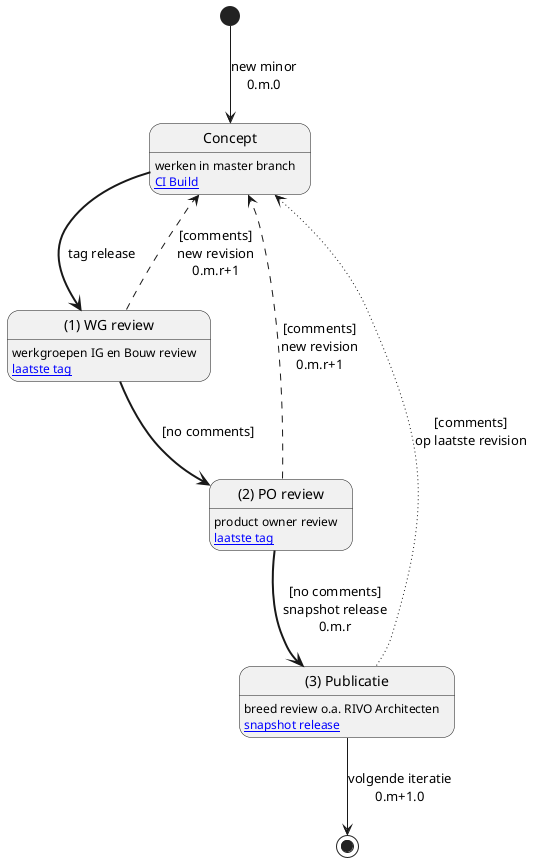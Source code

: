 @startuml 

state "Concept" as concept
state "(1) WG review" as WGreview
state "(2) PO review" as POreview

concept : werken in master branch\n[[https://build.fhir.org/ig/RIVO-Noord/zorgviewer-ig/ CI Build]]
WGreview : werkgroepen IG en Bouw review\n[[https://build.fhir.org/ig/RIVO-Noord/zorgviewer-ig/branches/ laatste tag]]
POreview : product owner review\n[[https://build.fhir.org/ig/RIVO-Noord/zorgviewer-ig/branches/ laatste tag]]

[*] --> concept : new minor\n0.m.0
concept -[bold]-> WGreview : tag release
WGreview -[dashed]-> concept : [comments]\nnew revision\n0.m.r+1 
WGreview -[bold]-> POreview : [no comments]
POreview -[dashed]-> concept : [comments]\nnew revision\n0.m.r+1 
POreview -[bold]-> publicatie : [no comments]\nsnapshot release\n0.m.r
state "(3) Publicatie" as publicatie
publicatie --> [*] : volgende iteratie\n0.m+1.0
publicatie -[dotted]-> concept : [comments]\nop laatste revision
publicatie : breed review o.a. RIVO Architecten\n[[https://implementatiegids.zorgviewer.nl snapshot release]]

@enduml